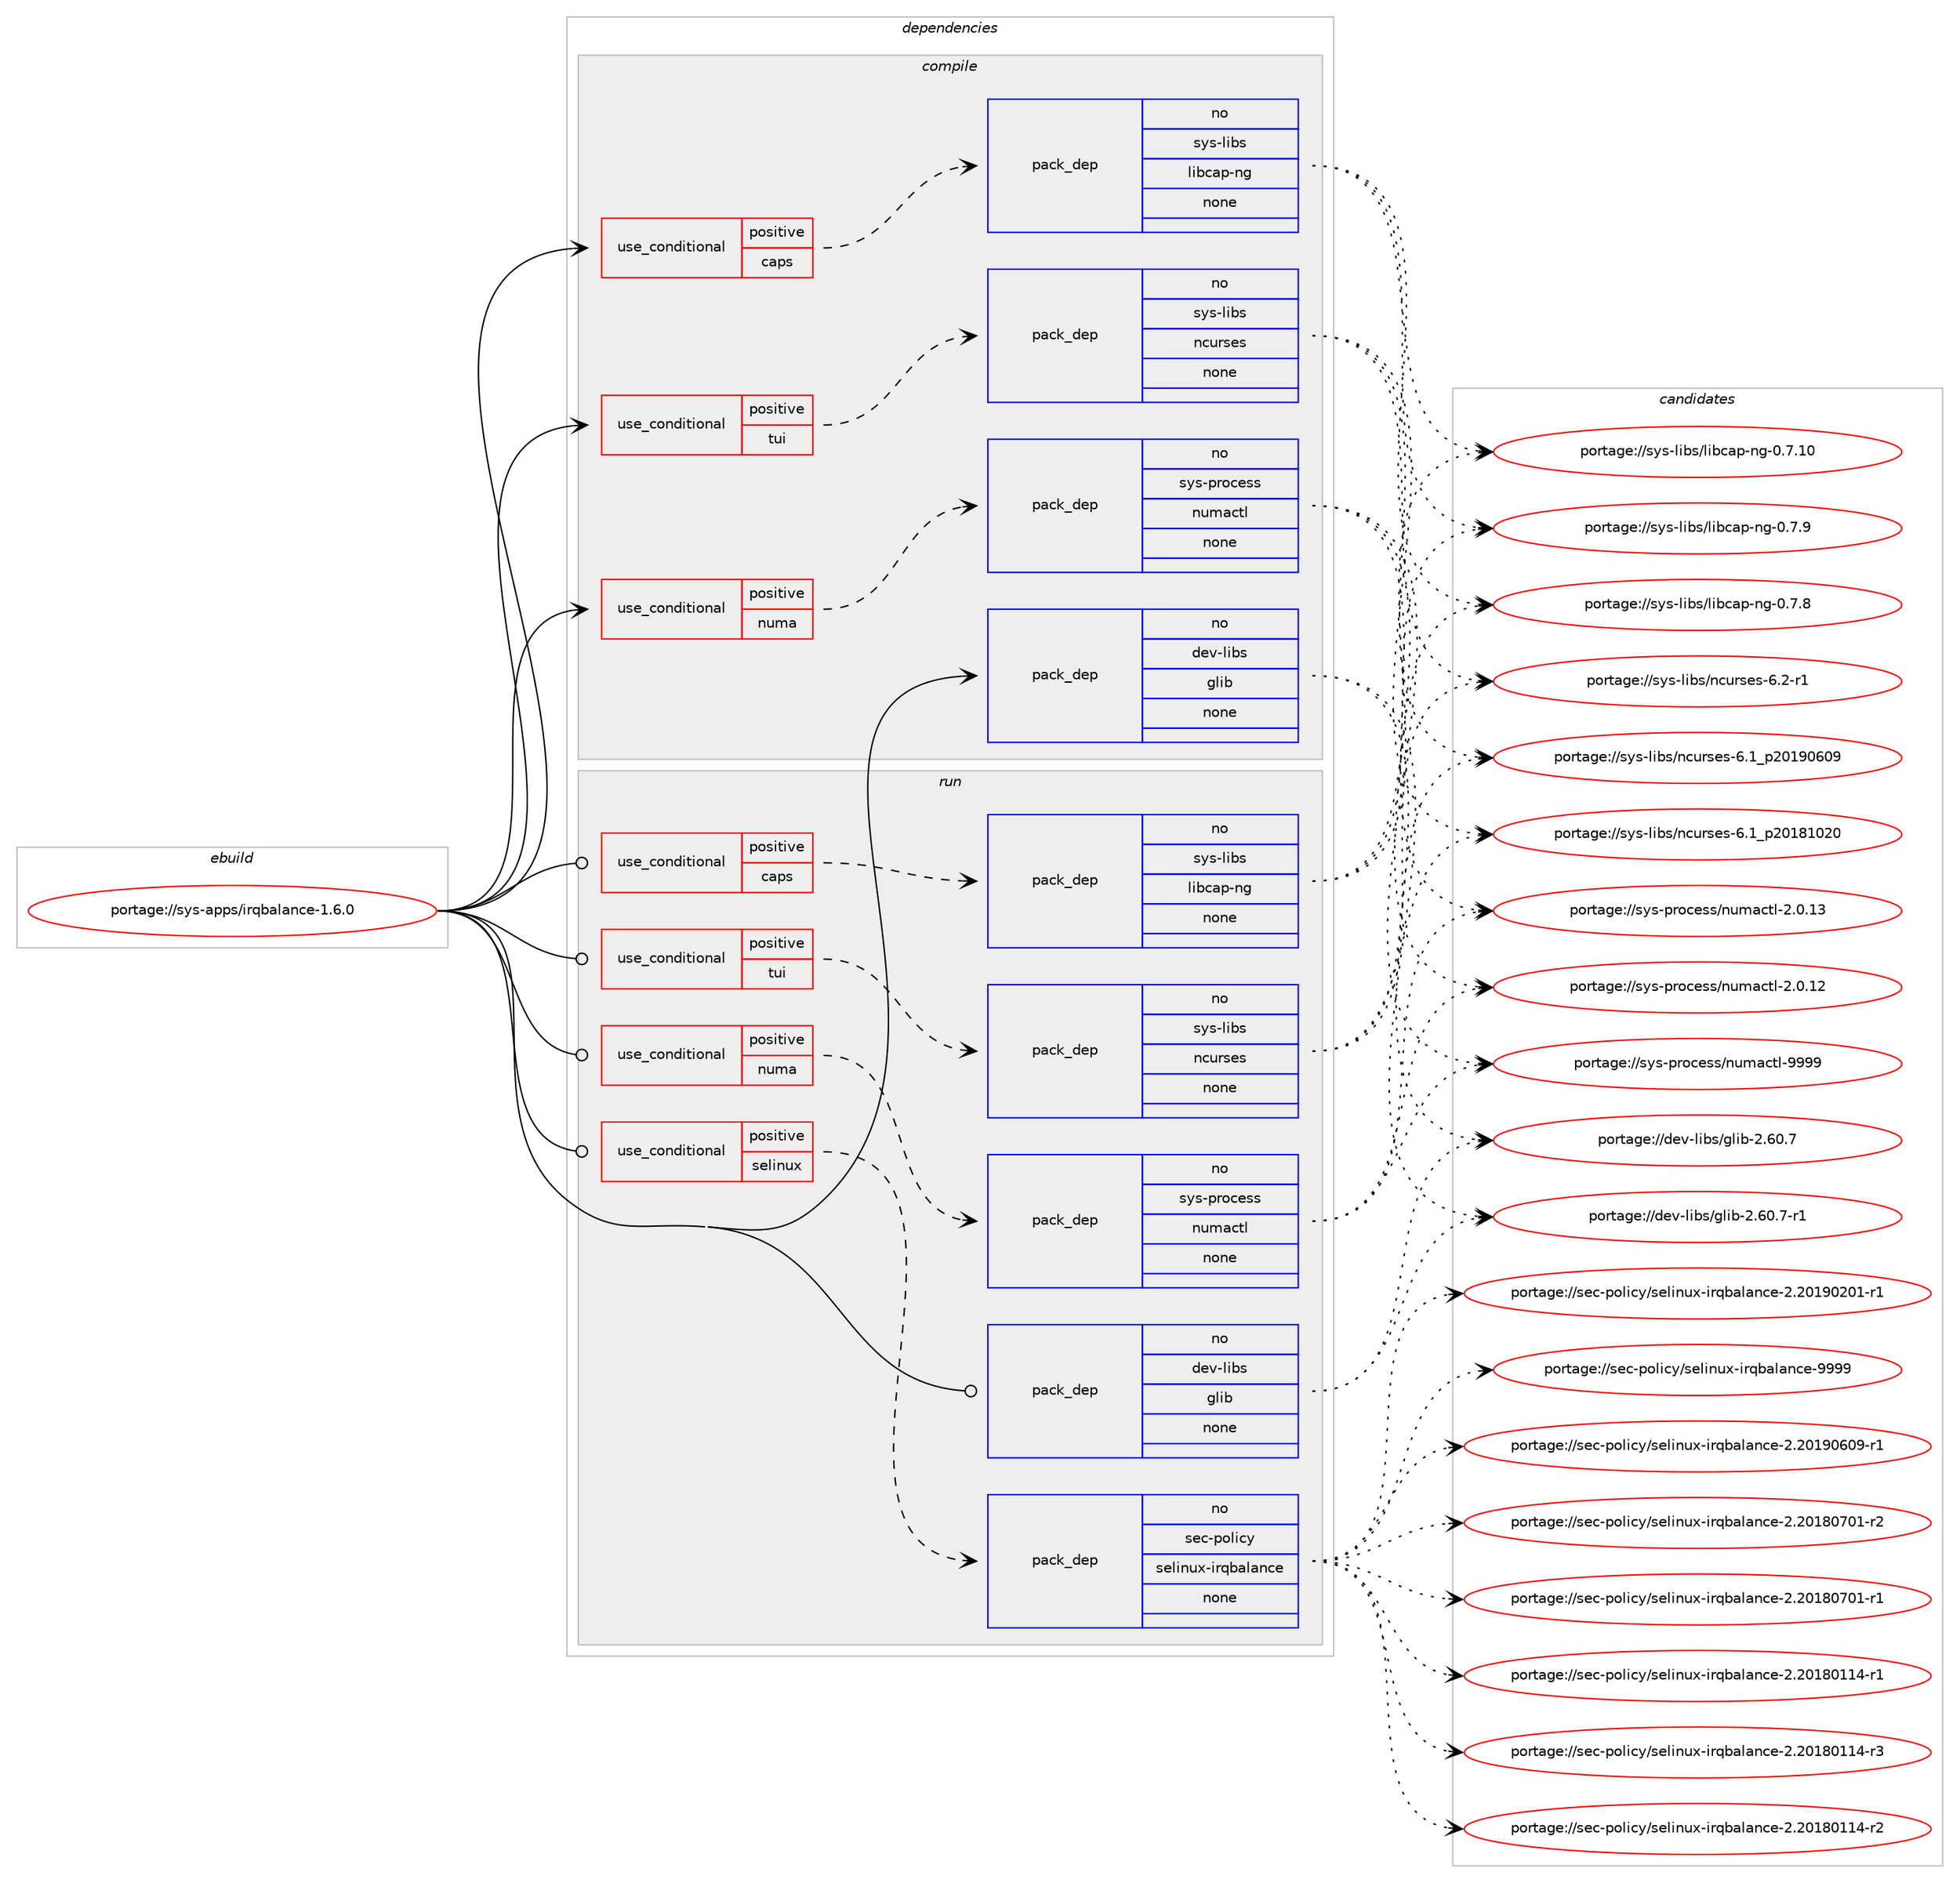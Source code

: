 digraph prolog {

# *************
# Graph options
# *************

newrank=true;
concentrate=true;
compound=true;
graph [rankdir=LR,fontname=Helvetica,fontsize=10,ranksep=1.5];#, ranksep=2.5, nodesep=0.2];
edge  [arrowhead=vee];
node  [fontname=Helvetica,fontsize=10];

# **********
# The ebuild
# **********

subgraph cluster_leftcol {
color=gray;
rank=same;
label=<<i>ebuild</i>>;
id [label="portage://sys-apps/irqbalance-1.6.0", color=red, width=4, href="../sys-apps/irqbalance-1.6.0.svg"];
}

# ****************
# The dependencies
# ****************

subgraph cluster_midcol {
color=gray;
label=<<i>dependencies</i>>;
subgraph cluster_compile {
fillcolor="#eeeeee";
style=filled;
label=<<i>compile</i>>;
subgraph cond14392 {
dependency66978 [label=<<TABLE BORDER="0" CELLBORDER="1" CELLSPACING="0" CELLPADDING="4"><TR><TD ROWSPAN="3" CELLPADDING="10">use_conditional</TD></TR><TR><TD>positive</TD></TR><TR><TD>caps</TD></TR></TABLE>>, shape=none, color=red];
subgraph pack51249 {
dependency66979 [label=<<TABLE BORDER="0" CELLBORDER="1" CELLSPACING="0" CELLPADDING="4" WIDTH="220"><TR><TD ROWSPAN="6" CELLPADDING="30">pack_dep</TD></TR><TR><TD WIDTH="110">no</TD></TR><TR><TD>sys-libs</TD></TR><TR><TD>libcap-ng</TD></TR><TR><TD>none</TD></TR><TR><TD></TD></TR></TABLE>>, shape=none, color=blue];
}
dependency66978:e -> dependency66979:w [weight=20,style="dashed",arrowhead="vee"];
}
id:e -> dependency66978:w [weight=20,style="solid",arrowhead="vee"];
subgraph cond14393 {
dependency66980 [label=<<TABLE BORDER="0" CELLBORDER="1" CELLSPACING="0" CELLPADDING="4"><TR><TD ROWSPAN="3" CELLPADDING="10">use_conditional</TD></TR><TR><TD>positive</TD></TR><TR><TD>numa</TD></TR></TABLE>>, shape=none, color=red];
subgraph pack51250 {
dependency66981 [label=<<TABLE BORDER="0" CELLBORDER="1" CELLSPACING="0" CELLPADDING="4" WIDTH="220"><TR><TD ROWSPAN="6" CELLPADDING="30">pack_dep</TD></TR><TR><TD WIDTH="110">no</TD></TR><TR><TD>sys-process</TD></TR><TR><TD>numactl</TD></TR><TR><TD>none</TD></TR><TR><TD></TD></TR></TABLE>>, shape=none, color=blue];
}
dependency66980:e -> dependency66981:w [weight=20,style="dashed",arrowhead="vee"];
}
id:e -> dependency66980:w [weight=20,style="solid",arrowhead="vee"];
subgraph cond14394 {
dependency66982 [label=<<TABLE BORDER="0" CELLBORDER="1" CELLSPACING="0" CELLPADDING="4"><TR><TD ROWSPAN="3" CELLPADDING="10">use_conditional</TD></TR><TR><TD>positive</TD></TR><TR><TD>tui</TD></TR></TABLE>>, shape=none, color=red];
subgraph pack51251 {
dependency66983 [label=<<TABLE BORDER="0" CELLBORDER="1" CELLSPACING="0" CELLPADDING="4" WIDTH="220"><TR><TD ROWSPAN="6" CELLPADDING="30">pack_dep</TD></TR><TR><TD WIDTH="110">no</TD></TR><TR><TD>sys-libs</TD></TR><TR><TD>ncurses</TD></TR><TR><TD>none</TD></TR><TR><TD></TD></TR></TABLE>>, shape=none, color=blue];
}
dependency66982:e -> dependency66983:w [weight=20,style="dashed",arrowhead="vee"];
}
id:e -> dependency66982:w [weight=20,style="solid",arrowhead="vee"];
subgraph pack51252 {
dependency66984 [label=<<TABLE BORDER="0" CELLBORDER="1" CELLSPACING="0" CELLPADDING="4" WIDTH="220"><TR><TD ROWSPAN="6" CELLPADDING="30">pack_dep</TD></TR><TR><TD WIDTH="110">no</TD></TR><TR><TD>dev-libs</TD></TR><TR><TD>glib</TD></TR><TR><TD>none</TD></TR><TR><TD></TD></TR></TABLE>>, shape=none, color=blue];
}
id:e -> dependency66984:w [weight=20,style="solid",arrowhead="vee"];
}
subgraph cluster_compileandrun {
fillcolor="#eeeeee";
style=filled;
label=<<i>compile and run</i>>;
}
subgraph cluster_run {
fillcolor="#eeeeee";
style=filled;
label=<<i>run</i>>;
subgraph cond14395 {
dependency66985 [label=<<TABLE BORDER="0" CELLBORDER="1" CELLSPACING="0" CELLPADDING="4"><TR><TD ROWSPAN="3" CELLPADDING="10">use_conditional</TD></TR><TR><TD>positive</TD></TR><TR><TD>caps</TD></TR></TABLE>>, shape=none, color=red];
subgraph pack51253 {
dependency66986 [label=<<TABLE BORDER="0" CELLBORDER="1" CELLSPACING="0" CELLPADDING="4" WIDTH="220"><TR><TD ROWSPAN="6" CELLPADDING="30">pack_dep</TD></TR><TR><TD WIDTH="110">no</TD></TR><TR><TD>sys-libs</TD></TR><TR><TD>libcap-ng</TD></TR><TR><TD>none</TD></TR><TR><TD></TD></TR></TABLE>>, shape=none, color=blue];
}
dependency66985:e -> dependency66986:w [weight=20,style="dashed",arrowhead="vee"];
}
id:e -> dependency66985:w [weight=20,style="solid",arrowhead="odot"];
subgraph cond14396 {
dependency66987 [label=<<TABLE BORDER="0" CELLBORDER="1" CELLSPACING="0" CELLPADDING="4"><TR><TD ROWSPAN="3" CELLPADDING="10">use_conditional</TD></TR><TR><TD>positive</TD></TR><TR><TD>numa</TD></TR></TABLE>>, shape=none, color=red];
subgraph pack51254 {
dependency66988 [label=<<TABLE BORDER="0" CELLBORDER="1" CELLSPACING="0" CELLPADDING="4" WIDTH="220"><TR><TD ROWSPAN="6" CELLPADDING="30">pack_dep</TD></TR><TR><TD WIDTH="110">no</TD></TR><TR><TD>sys-process</TD></TR><TR><TD>numactl</TD></TR><TR><TD>none</TD></TR><TR><TD></TD></TR></TABLE>>, shape=none, color=blue];
}
dependency66987:e -> dependency66988:w [weight=20,style="dashed",arrowhead="vee"];
}
id:e -> dependency66987:w [weight=20,style="solid",arrowhead="odot"];
subgraph cond14397 {
dependency66989 [label=<<TABLE BORDER="0" CELLBORDER="1" CELLSPACING="0" CELLPADDING="4"><TR><TD ROWSPAN="3" CELLPADDING="10">use_conditional</TD></TR><TR><TD>positive</TD></TR><TR><TD>selinux</TD></TR></TABLE>>, shape=none, color=red];
subgraph pack51255 {
dependency66990 [label=<<TABLE BORDER="0" CELLBORDER="1" CELLSPACING="0" CELLPADDING="4" WIDTH="220"><TR><TD ROWSPAN="6" CELLPADDING="30">pack_dep</TD></TR><TR><TD WIDTH="110">no</TD></TR><TR><TD>sec-policy</TD></TR><TR><TD>selinux-irqbalance</TD></TR><TR><TD>none</TD></TR><TR><TD></TD></TR></TABLE>>, shape=none, color=blue];
}
dependency66989:e -> dependency66990:w [weight=20,style="dashed",arrowhead="vee"];
}
id:e -> dependency66989:w [weight=20,style="solid",arrowhead="odot"];
subgraph cond14398 {
dependency66991 [label=<<TABLE BORDER="0" CELLBORDER="1" CELLSPACING="0" CELLPADDING="4"><TR><TD ROWSPAN="3" CELLPADDING="10">use_conditional</TD></TR><TR><TD>positive</TD></TR><TR><TD>tui</TD></TR></TABLE>>, shape=none, color=red];
subgraph pack51256 {
dependency66992 [label=<<TABLE BORDER="0" CELLBORDER="1" CELLSPACING="0" CELLPADDING="4" WIDTH="220"><TR><TD ROWSPAN="6" CELLPADDING="30">pack_dep</TD></TR><TR><TD WIDTH="110">no</TD></TR><TR><TD>sys-libs</TD></TR><TR><TD>ncurses</TD></TR><TR><TD>none</TD></TR><TR><TD></TD></TR></TABLE>>, shape=none, color=blue];
}
dependency66991:e -> dependency66992:w [weight=20,style="dashed",arrowhead="vee"];
}
id:e -> dependency66991:w [weight=20,style="solid",arrowhead="odot"];
subgraph pack51257 {
dependency66993 [label=<<TABLE BORDER="0" CELLBORDER="1" CELLSPACING="0" CELLPADDING="4" WIDTH="220"><TR><TD ROWSPAN="6" CELLPADDING="30">pack_dep</TD></TR><TR><TD WIDTH="110">no</TD></TR><TR><TD>dev-libs</TD></TR><TR><TD>glib</TD></TR><TR><TD>none</TD></TR><TR><TD></TD></TR></TABLE>>, shape=none, color=blue];
}
id:e -> dependency66993:w [weight=20,style="solid",arrowhead="odot"];
}
}

# **************
# The candidates
# **************

subgraph cluster_choices {
rank=same;
color=gray;
label=<<i>candidates</i>>;

subgraph choice51249 {
color=black;
nodesep=1;
choice11512111545108105981154710810598999711245110103454846554657 [label="portage://sys-libs/libcap-ng-0.7.9", color=red, width=4,href="../sys-libs/libcap-ng-0.7.9.svg"];
choice11512111545108105981154710810598999711245110103454846554656 [label="portage://sys-libs/libcap-ng-0.7.8", color=red, width=4,href="../sys-libs/libcap-ng-0.7.8.svg"];
choice1151211154510810598115471081059899971124511010345484655464948 [label="portage://sys-libs/libcap-ng-0.7.10", color=red, width=4,href="../sys-libs/libcap-ng-0.7.10.svg"];
dependency66979:e -> choice11512111545108105981154710810598999711245110103454846554657:w [style=dotted,weight="100"];
dependency66979:e -> choice11512111545108105981154710810598999711245110103454846554656:w [style=dotted,weight="100"];
dependency66979:e -> choice1151211154510810598115471081059899971124511010345484655464948:w [style=dotted,weight="100"];
}
subgraph choice51250 {
color=black;
nodesep=1;
choice11512111545112114111991011151154711011710997991161084557575757 [label="portage://sys-process/numactl-9999", color=red, width=4,href="../sys-process/numactl-9999.svg"];
choice115121115451121141119910111511547110117109979911610845504648464951 [label="portage://sys-process/numactl-2.0.13", color=red, width=4,href="../sys-process/numactl-2.0.13.svg"];
choice115121115451121141119910111511547110117109979911610845504648464950 [label="portage://sys-process/numactl-2.0.12", color=red, width=4,href="../sys-process/numactl-2.0.12.svg"];
dependency66981:e -> choice11512111545112114111991011151154711011710997991161084557575757:w [style=dotted,weight="100"];
dependency66981:e -> choice115121115451121141119910111511547110117109979911610845504648464951:w [style=dotted,weight="100"];
dependency66981:e -> choice115121115451121141119910111511547110117109979911610845504648464950:w [style=dotted,weight="100"];
}
subgraph choice51251 {
color=black;
nodesep=1;
choice11512111545108105981154711099117114115101115455446504511449 [label="portage://sys-libs/ncurses-6.2-r1", color=red, width=4,href="../sys-libs/ncurses-6.2-r1.svg"];
choice1151211154510810598115471109911711411510111545544649951125048495748544857 [label="portage://sys-libs/ncurses-6.1_p20190609", color=red, width=4,href="../sys-libs/ncurses-6.1_p20190609.svg"];
choice1151211154510810598115471109911711411510111545544649951125048495649485048 [label="portage://sys-libs/ncurses-6.1_p20181020", color=red, width=4,href="../sys-libs/ncurses-6.1_p20181020.svg"];
dependency66983:e -> choice11512111545108105981154711099117114115101115455446504511449:w [style=dotted,weight="100"];
dependency66983:e -> choice1151211154510810598115471109911711411510111545544649951125048495748544857:w [style=dotted,weight="100"];
dependency66983:e -> choice1151211154510810598115471109911711411510111545544649951125048495649485048:w [style=dotted,weight="100"];
}
subgraph choice51252 {
color=black;
nodesep=1;
choice10010111845108105981154710310810598455046544846554511449 [label="portage://dev-libs/glib-2.60.7-r1", color=red, width=4,href="../dev-libs/glib-2.60.7-r1.svg"];
choice1001011184510810598115471031081059845504654484655 [label="portage://dev-libs/glib-2.60.7", color=red, width=4,href="../dev-libs/glib-2.60.7.svg"];
dependency66984:e -> choice10010111845108105981154710310810598455046544846554511449:w [style=dotted,weight="100"];
dependency66984:e -> choice1001011184510810598115471031081059845504654484655:w [style=dotted,weight="100"];
}
subgraph choice51253 {
color=black;
nodesep=1;
choice11512111545108105981154710810598999711245110103454846554657 [label="portage://sys-libs/libcap-ng-0.7.9", color=red, width=4,href="../sys-libs/libcap-ng-0.7.9.svg"];
choice11512111545108105981154710810598999711245110103454846554656 [label="portage://sys-libs/libcap-ng-0.7.8", color=red, width=4,href="../sys-libs/libcap-ng-0.7.8.svg"];
choice1151211154510810598115471081059899971124511010345484655464948 [label="portage://sys-libs/libcap-ng-0.7.10", color=red, width=4,href="../sys-libs/libcap-ng-0.7.10.svg"];
dependency66986:e -> choice11512111545108105981154710810598999711245110103454846554657:w [style=dotted,weight="100"];
dependency66986:e -> choice11512111545108105981154710810598999711245110103454846554656:w [style=dotted,weight="100"];
dependency66986:e -> choice1151211154510810598115471081059899971124511010345484655464948:w [style=dotted,weight="100"];
}
subgraph choice51254 {
color=black;
nodesep=1;
choice11512111545112114111991011151154711011710997991161084557575757 [label="portage://sys-process/numactl-9999", color=red, width=4,href="../sys-process/numactl-9999.svg"];
choice115121115451121141119910111511547110117109979911610845504648464951 [label="portage://sys-process/numactl-2.0.13", color=red, width=4,href="../sys-process/numactl-2.0.13.svg"];
choice115121115451121141119910111511547110117109979911610845504648464950 [label="portage://sys-process/numactl-2.0.12", color=red, width=4,href="../sys-process/numactl-2.0.12.svg"];
dependency66988:e -> choice11512111545112114111991011151154711011710997991161084557575757:w [style=dotted,weight="100"];
dependency66988:e -> choice115121115451121141119910111511547110117109979911610845504648464951:w [style=dotted,weight="100"];
dependency66988:e -> choice115121115451121141119910111511547110117109979911610845504648464950:w [style=dotted,weight="100"];
}
subgraph choice51255 {
color=black;
nodesep=1;
choice1151019945112111108105991214711510110810511011712045105114113989710897110991014557575757 [label="portage://sec-policy/selinux-irqbalance-9999", color=red, width=4,href="../sec-policy/selinux-irqbalance-9999.svg"];
choice11510199451121111081059912147115101108105110117120451051141139897108971109910145504650484957485448574511449 [label="portage://sec-policy/selinux-irqbalance-2.20190609-r1", color=red, width=4,href="../sec-policy/selinux-irqbalance-2.20190609-r1.svg"];
choice11510199451121111081059912147115101108105110117120451051141139897108971109910145504650484957485048494511449 [label="portage://sec-policy/selinux-irqbalance-2.20190201-r1", color=red, width=4,href="../sec-policy/selinux-irqbalance-2.20190201-r1.svg"];
choice11510199451121111081059912147115101108105110117120451051141139897108971109910145504650484956485548494511450 [label="portage://sec-policy/selinux-irqbalance-2.20180701-r2", color=red, width=4,href="../sec-policy/selinux-irqbalance-2.20180701-r2.svg"];
choice11510199451121111081059912147115101108105110117120451051141139897108971109910145504650484956485548494511449 [label="portage://sec-policy/selinux-irqbalance-2.20180701-r1", color=red, width=4,href="../sec-policy/selinux-irqbalance-2.20180701-r1.svg"];
choice11510199451121111081059912147115101108105110117120451051141139897108971109910145504650484956484949524511451 [label="portage://sec-policy/selinux-irqbalance-2.20180114-r3", color=red, width=4,href="../sec-policy/selinux-irqbalance-2.20180114-r3.svg"];
choice11510199451121111081059912147115101108105110117120451051141139897108971109910145504650484956484949524511450 [label="portage://sec-policy/selinux-irqbalance-2.20180114-r2", color=red, width=4,href="../sec-policy/selinux-irqbalance-2.20180114-r2.svg"];
choice11510199451121111081059912147115101108105110117120451051141139897108971109910145504650484956484949524511449 [label="portage://sec-policy/selinux-irqbalance-2.20180114-r1", color=red, width=4,href="../sec-policy/selinux-irqbalance-2.20180114-r1.svg"];
dependency66990:e -> choice1151019945112111108105991214711510110810511011712045105114113989710897110991014557575757:w [style=dotted,weight="100"];
dependency66990:e -> choice11510199451121111081059912147115101108105110117120451051141139897108971109910145504650484957485448574511449:w [style=dotted,weight="100"];
dependency66990:e -> choice11510199451121111081059912147115101108105110117120451051141139897108971109910145504650484957485048494511449:w [style=dotted,weight="100"];
dependency66990:e -> choice11510199451121111081059912147115101108105110117120451051141139897108971109910145504650484956485548494511450:w [style=dotted,weight="100"];
dependency66990:e -> choice11510199451121111081059912147115101108105110117120451051141139897108971109910145504650484956485548494511449:w [style=dotted,weight="100"];
dependency66990:e -> choice11510199451121111081059912147115101108105110117120451051141139897108971109910145504650484956484949524511451:w [style=dotted,weight="100"];
dependency66990:e -> choice11510199451121111081059912147115101108105110117120451051141139897108971109910145504650484956484949524511450:w [style=dotted,weight="100"];
dependency66990:e -> choice11510199451121111081059912147115101108105110117120451051141139897108971109910145504650484956484949524511449:w [style=dotted,weight="100"];
}
subgraph choice51256 {
color=black;
nodesep=1;
choice11512111545108105981154711099117114115101115455446504511449 [label="portage://sys-libs/ncurses-6.2-r1", color=red, width=4,href="../sys-libs/ncurses-6.2-r1.svg"];
choice1151211154510810598115471109911711411510111545544649951125048495748544857 [label="portage://sys-libs/ncurses-6.1_p20190609", color=red, width=4,href="../sys-libs/ncurses-6.1_p20190609.svg"];
choice1151211154510810598115471109911711411510111545544649951125048495649485048 [label="portage://sys-libs/ncurses-6.1_p20181020", color=red, width=4,href="../sys-libs/ncurses-6.1_p20181020.svg"];
dependency66992:e -> choice11512111545108105981154711099117114115101115455446504511449:w [style=dotted,weight="100"];
dependency66992:e -> choice1151211154510810598115471109911711411510111545544649951125048495748544857:w [style=dotted,weight="100"];
dependency66992:e -> choice1151211154510810598115471109911711411510111545544649951125048495649485048:w [style=dotted,weight="100"];
}
subgraph choice51257 {
color=black;
nodesep=1;
choice10010111845108105981154710310810598455046544846554511449 [label="portage://dev-libs/glib-2.60.7-r1", color=red, width=4,href="../dev-libs/glib-2.60.7-r1.svg"];
choice1001011184510810598115471031081059845504654484655 [label="portage://dev-libs/glib-2.60.7", color=red, width=4,href="../dev-libs/glib-2.60.7.svg"];
dependency66993:e -> choice10010111845108105981154710310810598455046544846554511449:w [style=dotted,weight="100"];
dependency66993:e -> choice1001011184510810598115471031081059845504654484655:w [style=dotted,weight="100"];
}
}

}
